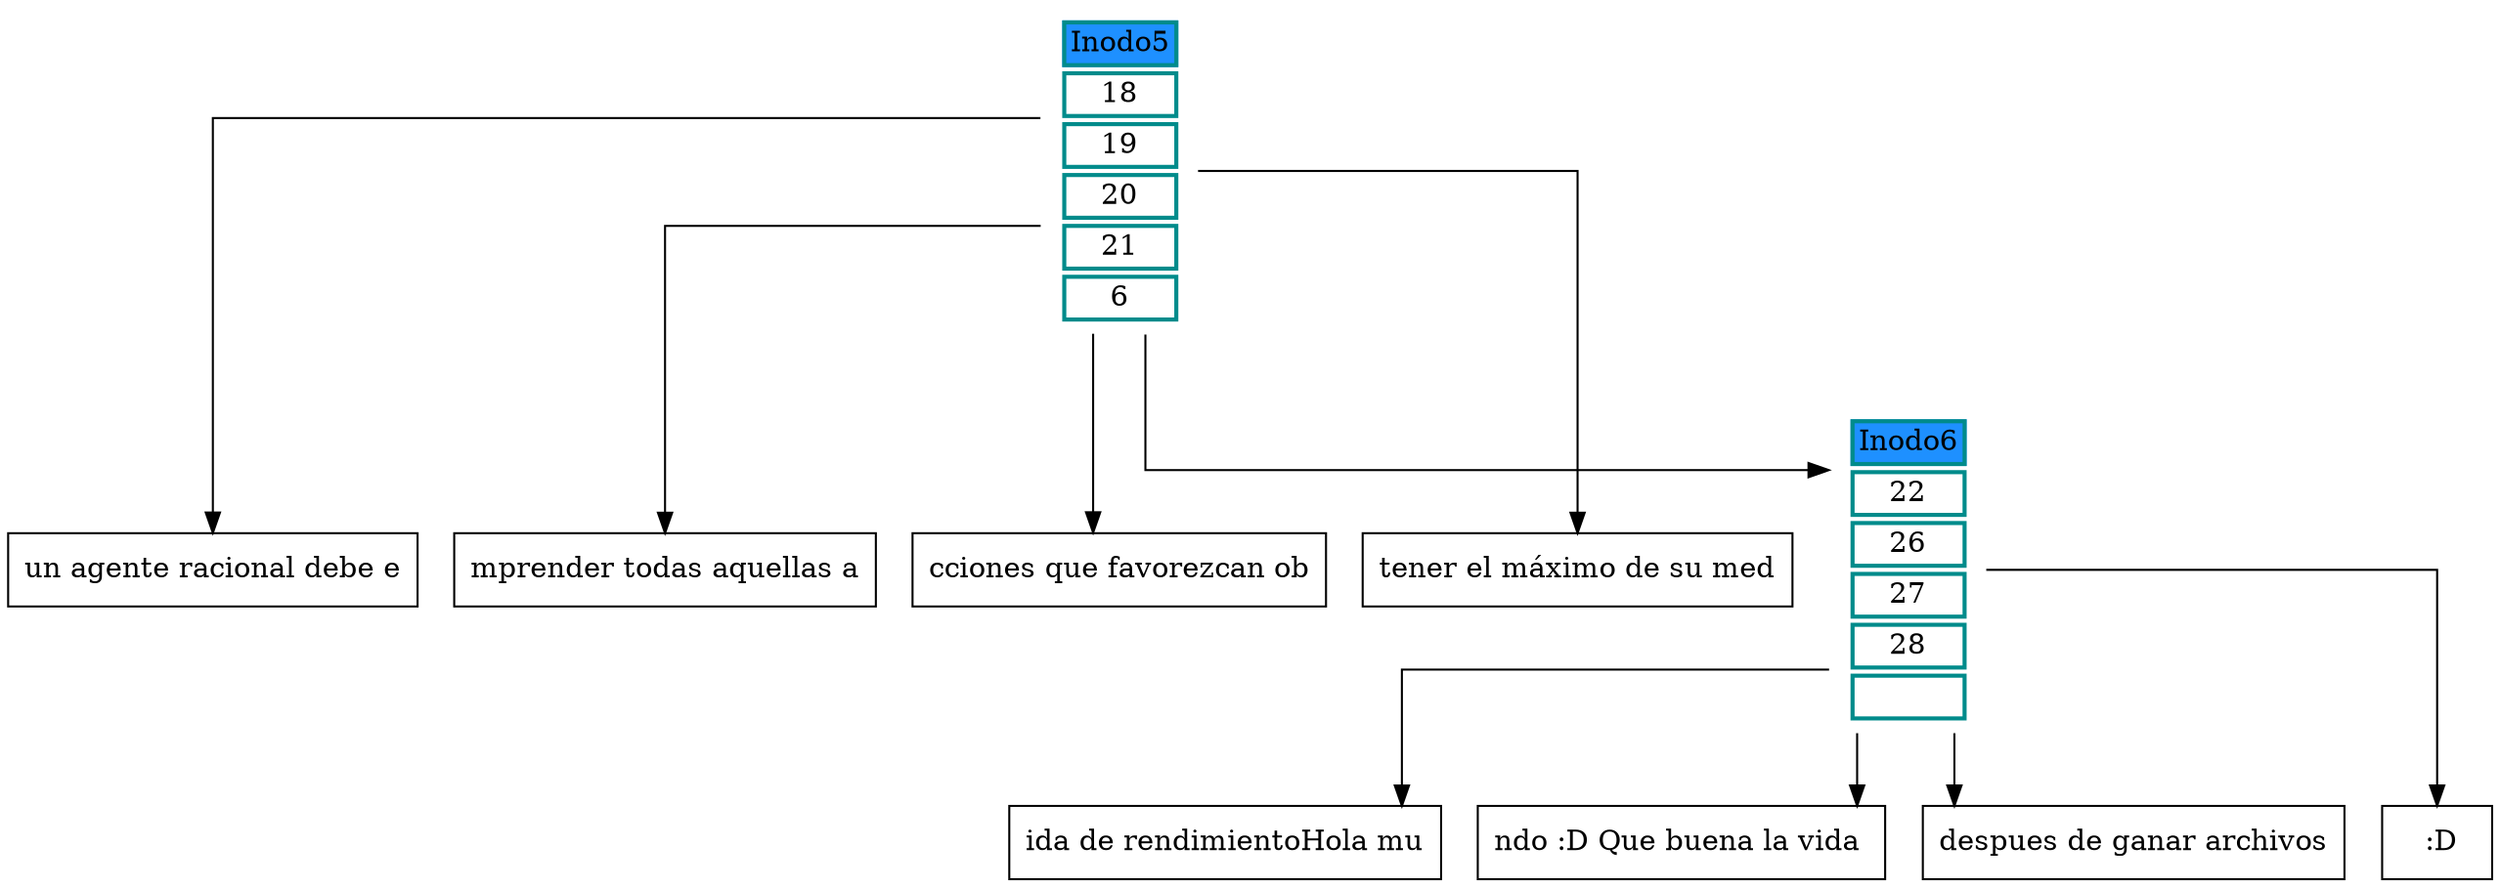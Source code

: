 digraph structs {
splines = ortho

    INODO5 [
        shape = none;
        label = <
            <table border="0" cellborder="2" cellspacing="2" color="cyan4">
                <tr><td bgcolor="dodgerblue" >Inodo5</td></tr>
<tr><td>18</td></tr>
<tr><td>19</td></tr>
<tr><td>20</td></tr>
<tr><td>21</td></tr>
<tr><td>6</td></tr>
            </table>
        >
    ];

    INODO5->BLOCK18;
BLOCK18[shape="box" label="un agente racional debe e"]
    INODO5->BLOCK19;
BLOCK19[shape="box" label="mprender todas aquellas a"]
    INODO5->BLOCK20;
BLOCK20[shape="box" label="cciones que favorezcan ob"]
    INODO5->BLOCK21;
BLOCK21[shape="box" label="tener el máximo de su med"]
INODO5->INODO6;

    INODO6 [
        shape = none;
        label = <
            <table border="0" cellborder="2" cellspacing="2" color="cyan4">
                <tr><td bgcolor="dodgerblue" >Inodo6</td></tr>
<tr><td>22</td></tr>
<tr><td>26</td></tr>
<tr><td>27</td></tr>
<tr><td>28</td></tr>
<tr><td> </td></tr>
            </table>
        >
    ];

    INODO6->BLOCK22;
BLOCK22[shape="box" label="ida de rendimientoHola mu"]
    INODO6->BLOCK26;
BLOCK26[shape="box" label="ndo :D Que buena la vida "]
    INODO6->BLOCK27;
BLOCK27[shape="box" label="despues de ganar archivos"]
    INODO6->BLOCK28;
BLOCK28[shape="box" label=" :D"]
}
